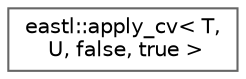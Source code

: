 digraph "类继承关系图"
{
 // LATEX_PDF_SIZE
  bgcolor="transparent";
  edge [fontname=Helvetica,fontsize=10,labelfontname=Helvetica,labelfontsize=10];
  node [fontname=Helvetica,fontsize=10,shape=box,height=0.2,width=0.4];
  rankdir="LR";
  Node0 [id="Node000000",label="eastl::apply_cv\< T,\l U, false, true \>",height=0.2,width=0.4,color="grey40", fillcolor="white", style="filled",URL="$structeastl_1_1apply__cv_3_01_t_00_01_u_00_01false_00_01true_01_4.html",tooltip=" "];
}
